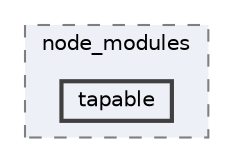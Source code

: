 digraph "pkiclassroomrescheduler/src/main/frontend/node_modules/fork-ts-checker-webpack-plugin/node_modules/tapable"
{
 // LATEX_PDF_SIZE
  bgcolor="transparent";
  edge [fontname=Helvetica,fontsize=10,labelfontname=Helvetica,labelfontsize=10];
  node [fontname=Helvetica,fontsize=10,shape=box,height=0.2,width=0.4];
  compound=true
  subgraph clusterdir_6059cd264917ccf8e9bcf51db833da37 {
    graph [ bgcolor="#edf0f7", pencolor="grey50", label="node_modules", fontname=Helvetica,fontsize=10 style="filled,dashed", URL="dir_6059cd264917ccf8e9bcf51db833da37.html",tooltip=""]
  dir_3044566cc30c9c157b7d91296446e981 [label="tapable", fillcolor="#edf0f7", color="grey25", style="filled,bold", URL="dir_3044566cc30c9c157b7d91296446e981.html",tooltip=""];
  }
}
